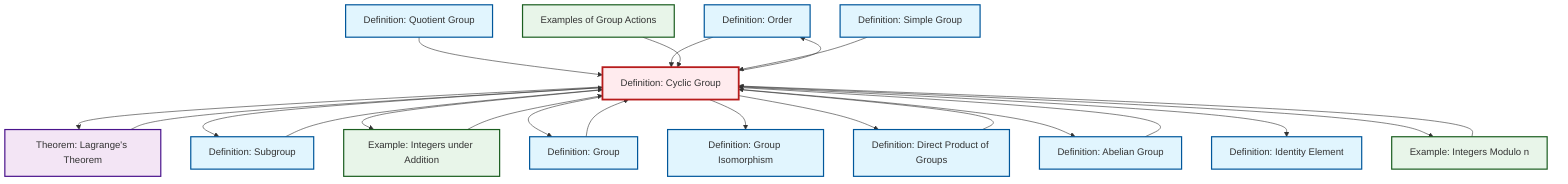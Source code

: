 graph TD
    classDef definition fill:#e1f5fe,stroke:#01579b,stroke-width:2px
    classDef theorem fill:#f3e5f5,stroke:#4a148c,stroke-width:2px
    classDef axiom fill:#fff3e0,stroke:#e65100,stroke-width:2px
    classDef example fill:#e8f5e9,stroke:#1b5e20,stroke-width:2px
    classDef current fill:#ffebee,stroke:#b71c1c,stroke-width:3px
    def-order["Definition: Order"]:::definition
    def-cyclic-group["Definition: Cyclic Group"]:::definition
    def-direct-product["Definition: Direct Product of Groups"]:::definition
    def-identity-element["Definition: Identity Element"]:::definition
    ex-integers-addition["Example: Integers under Addition"]:::example
    thm-lagrange["Theorem: Lagrange's Theorem"]:::theorem
    ex-group-action-examples["Examples of Group Actions"]:::example
    def-abelian-group["Definition: Abelian Group"]:::definition
    def-isomorphism["Definition: Group Isomorphism"]:::definition
    def-simple-group["Definition: Simple Group"]:::definition
    def-group["Definition: Group"]:::definition
    def-quotient-group["Definition: Quotient Group"]:::definition
    def-subgroup["Definition: Subgroup"]:::definition
    ex-quotient-integers-mod-n["Example: Integers Modulo n"]:::example
    def-cyclic-group --> thm-lagrange
    def-cyclic-group --> def-subgroup
    def-quotient-group --> def-cyclic-group
    def-cyclic-group --> ex-integers-addition
    def-subgroup --> def-cyclic-group
    def-abelian-group --> def-cyclic-group
    def-cyclic-group --> def-order
    def-cyclic-group --> def-group
    ex-quotient-integers-mod-n --> def-cyclic-group
    def-order --> def-cyclic-group
    def-cyclic-group --> def-isomorphism
    def-group --> def-cyclic-group
    def-cyclic-group --> def-direct-product
    def-cyclic-group --> def-abelian-group
    ex-integers-addition --> def-cyclic-group
    def-cyclic-group --> def-identity-element
    thm-lagrange --> def-cyclic-group
    ex-group-action-examples --> def-cyclic-group
    def-cyclic-group --> ex-quotient-integers-mod-n
    def-simple-group --> def-cyclic-group
    def-direct-product --> def-cyclic-group
    class def-cyclic-group current